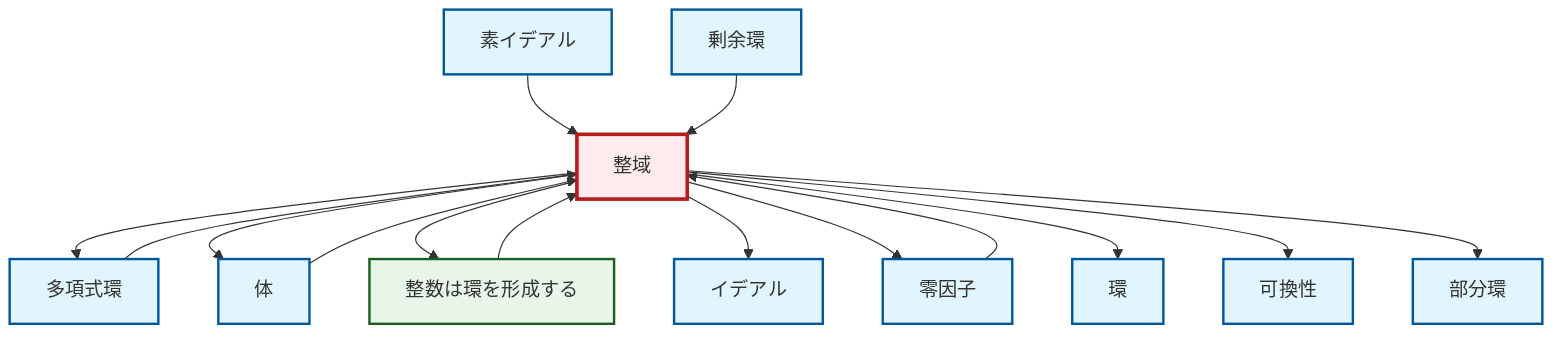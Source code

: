 graph TD
    classDef definition fill:#e1f5fe,stroke:#01579b,stroke-width:2px
    classDef theorem fill:#f3e5f5,stroke:#4a148c,stroke-width:2px
    classDef axiom fill:#fff3e0,stroke:#e65100,stroke-width:2px
    classDef example fill:#e8f5e9,stroke:#1b5e20,stroke-width:2px
    classDef current fill:#ffebee,stroke:#b71c1c,stroke-width:3px
    def-integral-domain["整域"]:::definition
    def-ideal["イデアル"]:::definition
    def-zero-divisor["零因子"]:::definition
    def-field["体"]:::definition
    ex-integers-ring["整数は環を形成する"]:::example
    def-quotient-ring["剰余環"]:::definition
    def-polynomial-ring["多項式環"]:::definition
    def-commutativity["可換性"]:::definition
    def-subring["部分環"]:::definition
    def-ring["環"]:::definition
    def-prime-ideal["素イデアル"]:::definition
    def-zero-divisor --> def-integral-domain
    def-prime-ideal --> def-integral-domain
    def-integral-domain --> def-polynomial-ring
    def-integral-domain --> def-field
    def-integral-domain --> ex-integers-ring
    def-quotient-ring --> def-integral-domain
    def-integral-domain --> def-ideal
    def-integral-domain --> def-zero-divisor
    def-field --> def-integral-domain
    def-integral-domain --> def-ring
    def-integral-domain --> def-commutativity
    def-integral-domain --> def-subring
    ex-integers-ring --> def-integral-domain
    def-polynomial-ring --> def-integral-domain
    class def-integral-domain current